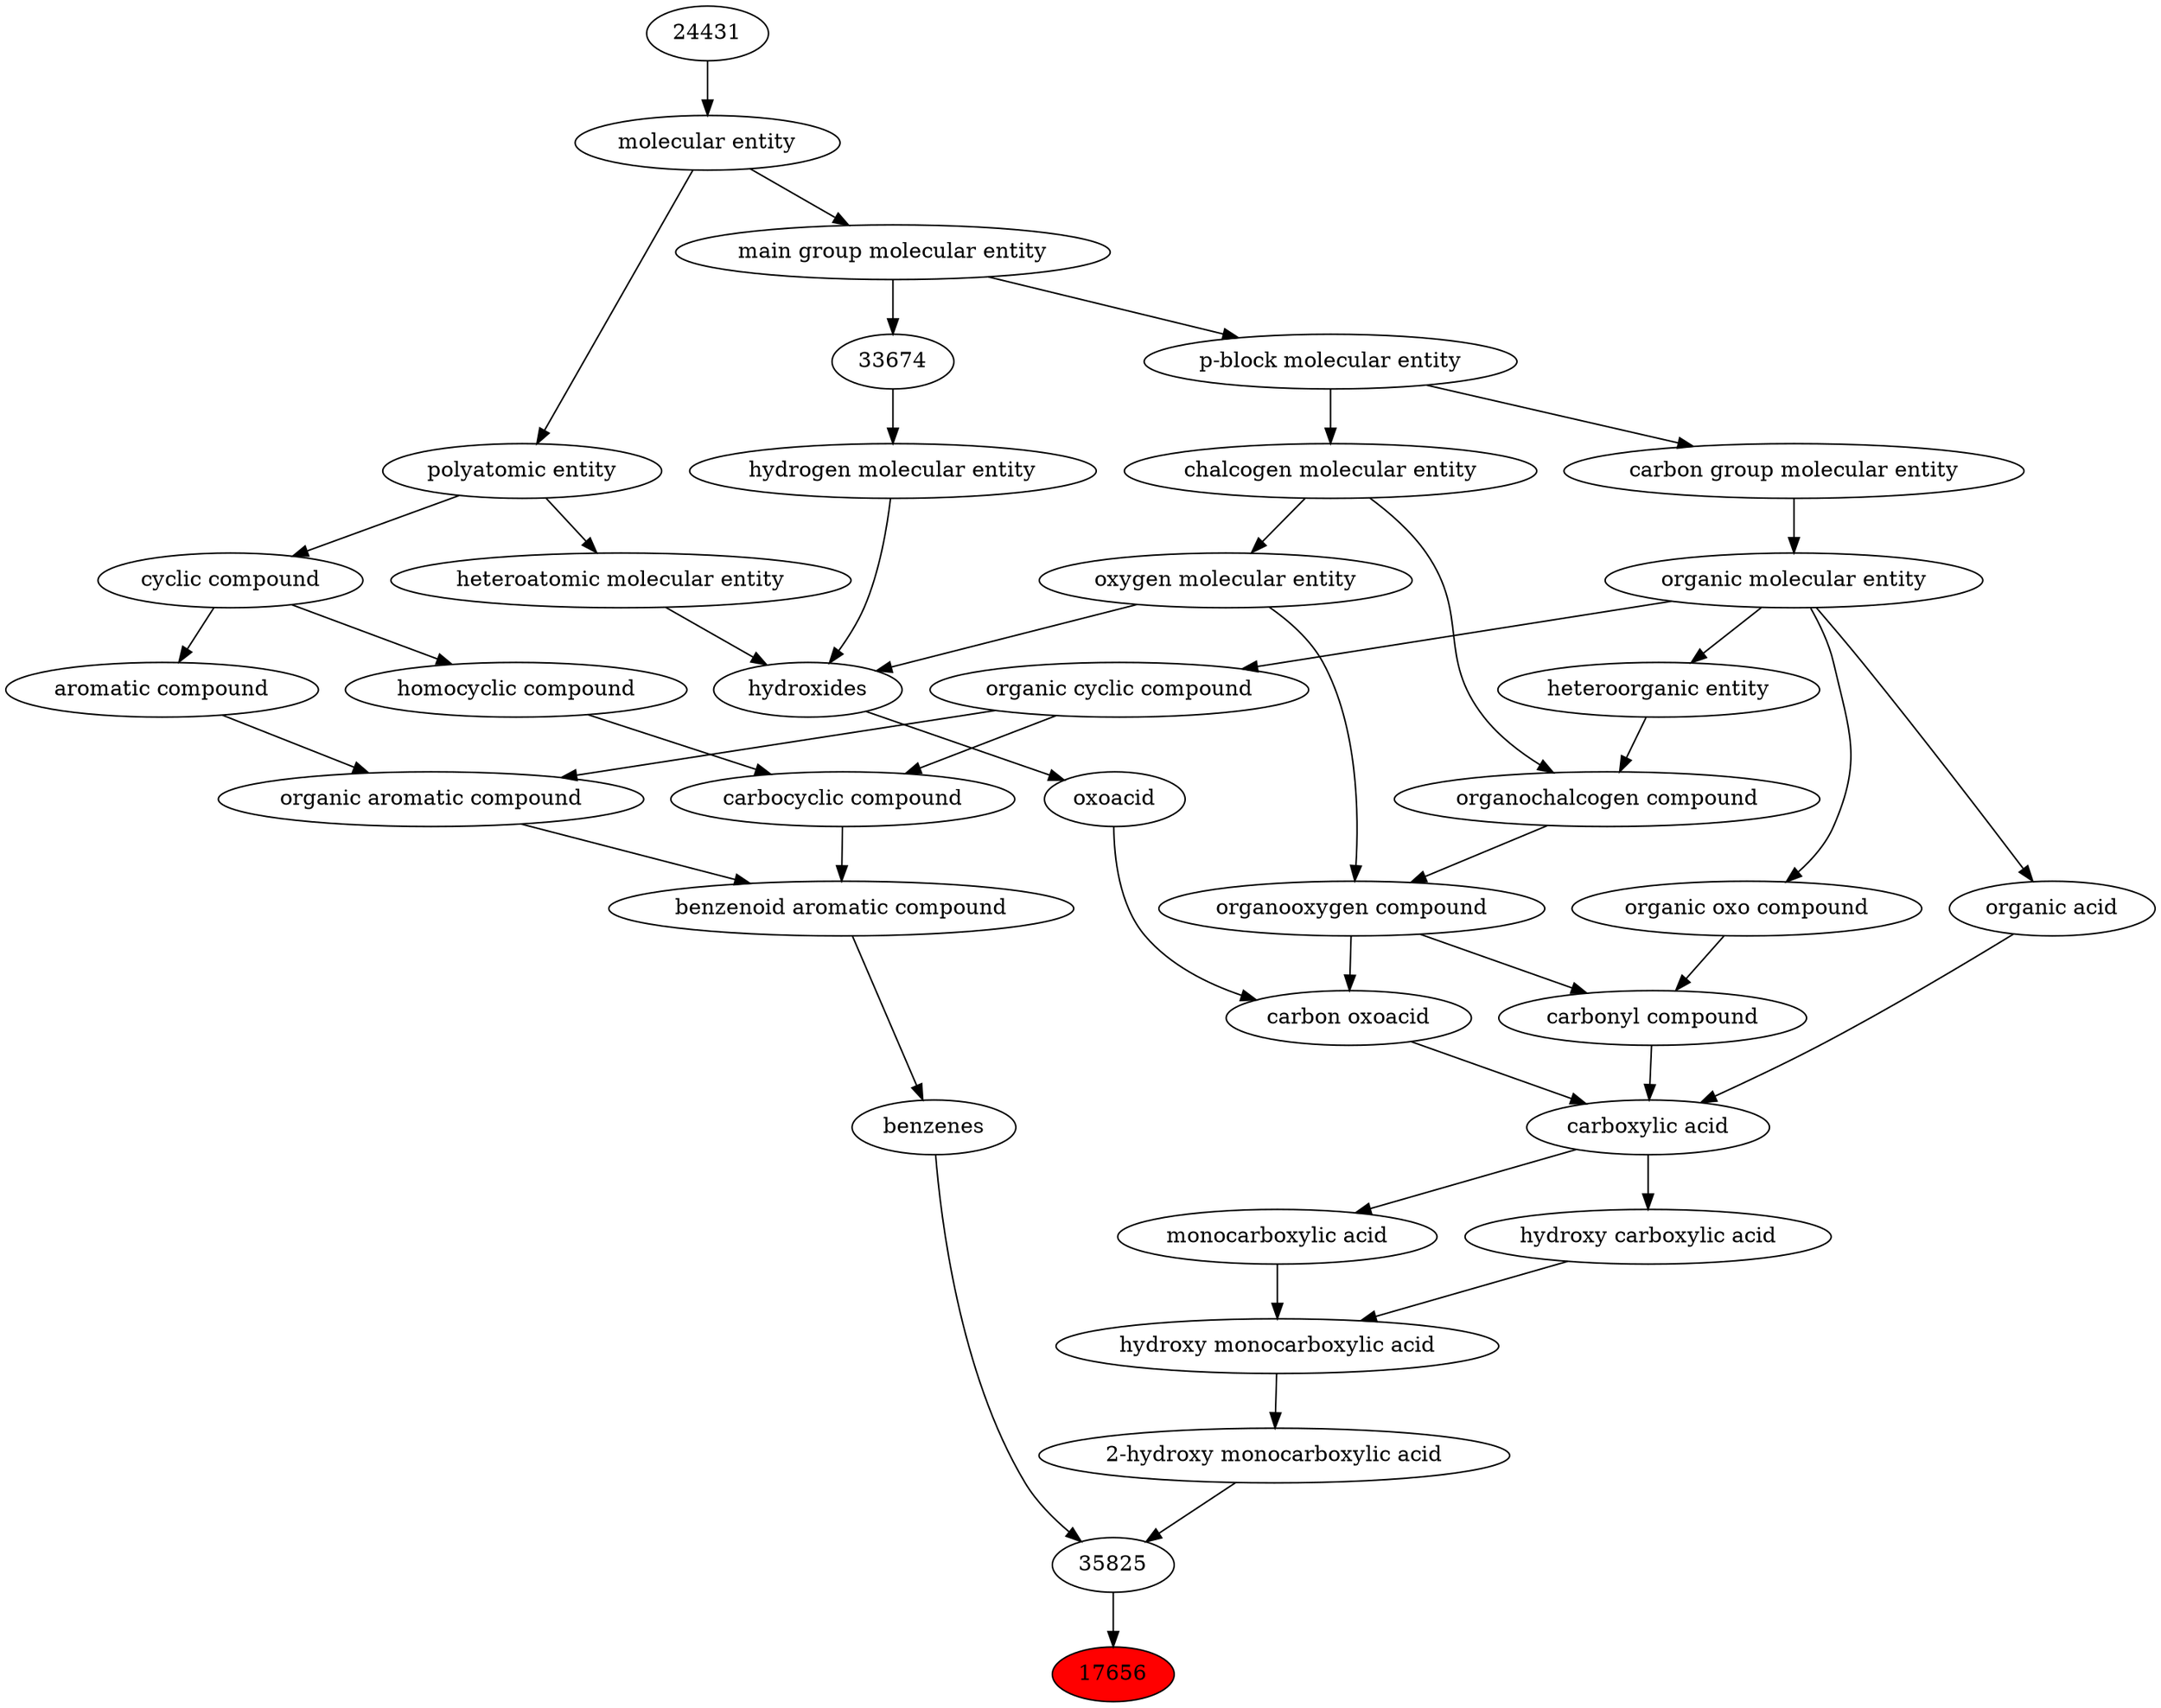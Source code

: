digraph tree{ 
17656 [label="17656" fillcolor=red style=filled]
35825 -> 17656
35825 [label="35825"]
49302 -> 35825
22712 -> 35825
49302 [label="2-hydroxy monocarboxylic acid"]
35868 -> 49302
22712 [label="benzenes"]
33836 -> 22712
35868 [label="hydroxy monocarboxylic acid"]
25384 -> 35868
24669 -> 35868
33836 [label="benzenoid aromatic compound"]
33659 -> 33836
33598 -> 33836
25384 [label="monocarboxylic acid"]
33575 -> 25384
24669 [label="hydroxy carboxylic acid"]
33575 -> 24669
33659 [label="organic aromatic compound"]
33832 -> 33659
33655 -> 33659
33598 [label="carbocyclic compound"]
33832 -> 33598
33597 -> 33598
33575 [label="carboxylic acid"]
36586 -> 33575
35605 -> 33575
64709 -> 33575
33832 [label="organic cyclic compound"]
50860 -> 33832
33655 [label="aromatic compound"]
33595 -> 33655
33597 [label="homocyclic compound"]
33595 -> 33597
36586 [label="carbonyl compound"]
36587 -> 36586
36963 -> 36586
35605 [label="carbon oxoacid"]
24833 -> 35605
36963 -> 35605
64709 [label="organic acid"]
50860 -> 64709
50860 [label="organic molecular entity"]
33582 -> 50860
33595 [label="cyclic compound"]
36357 -> 33595
36587 [label="organic oxo compound"]
50860 -> 36587
36963 [label="organooxygen compound"]
36962 -> 36963
25806 -> 36963
24833 [label="oxoacid"]
24651 -> 24833
33582 [label="carbon group molecular entity"]
33675 -> 33582
36357 [label="polyatomic entity"]
23367 -> 36357
36962 [label="organochalcogen compound"]
33285 -> 36962
33304 -> 36962
25806 [label="oxygen molecular entity"]
33304 -> 25806
24651 [label="hydroxides"]
25806 -> 24651
33608 -> 24651
37577 -> 24651
33675 [label="p-block molecular entity"]
33579 -> 33675
23367 [label="molecular entity"]
24431 -> 23367
33285 [label="heteroorganic entity"]
50860 -> 33285
33304 [label="chalcogen molecular entity"]
33675 -> 33304
33608 [label="hydrogen molecular entity"]
33674 -> 33608
37577 [label="heteroatomic molecular entity"]
36357 -> 37577
33579 [label="main group molecular entity"]
23367 -> 33579
24431 [label="24431"]
33674 [label="33674"]
33579 -> 33674
}